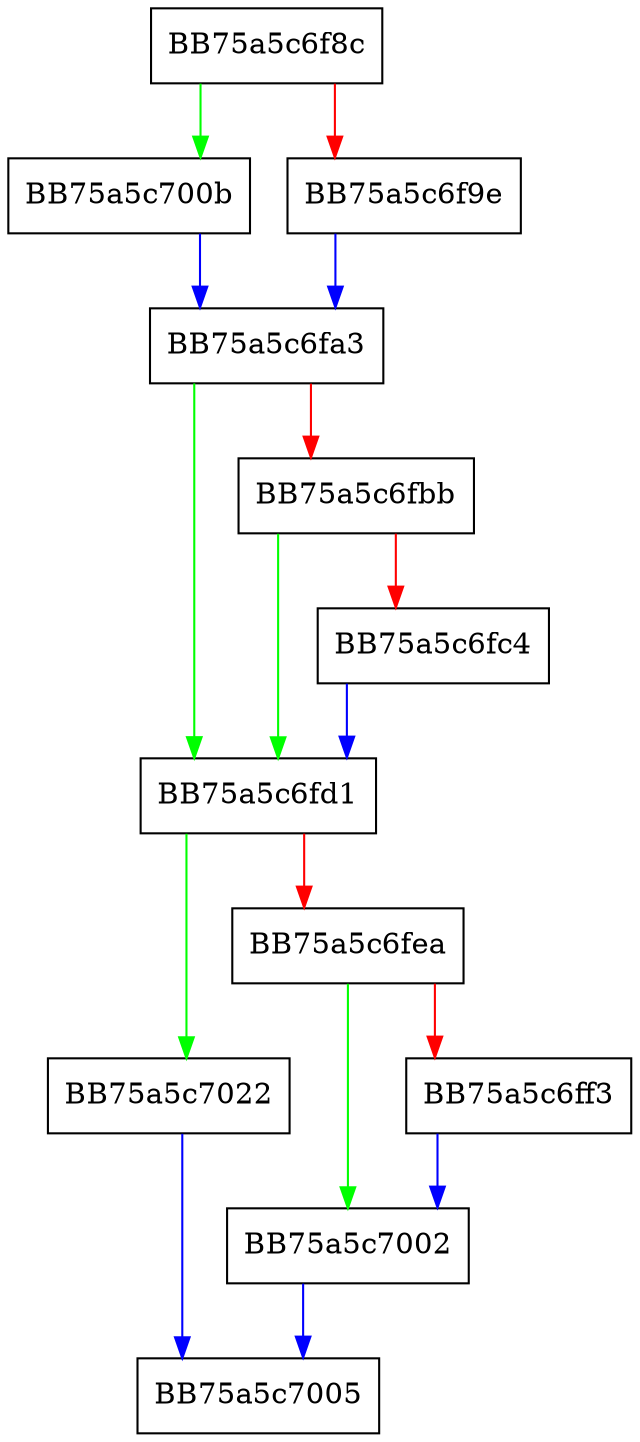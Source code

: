 digraph _Desired_grow_bucket_count {
  node [shape="box"];
  graph [splines=ortho];
  BB75a5c6f8c -> BB75a5c700b [color="green"];
  BB75a5c6f8c -> BB75a5c6f9e [color="red"];
  BB75a5c6f9e -> BB75a5c6fa3 [color="blue"];
  BB75a5c6fa3 -> BB75a5c6fd1 [color="green"];
  BB75a5c6fa3 -> BB75a5c6fbb [color="red"];
  BB75a5c6fbb -> BB75a5c6fd1 [color="green"];
  BB75a5c6fbb -> BB75a5c6fc4 [color="red"];
  BB75a5c6fc4 -> BB75a5c6fd1 [color="blue"];
  BB75a5c6fd1 -> BB75a5c7022 [color="green"];
  BB75a5c6fd1 -> BB75a5c6fea [color="red"];
  BB75a5c6fea -> BB75a5c7002 [color="green"];
  BB75a5c6fea -> BB75a5c6ff3 [color="red"];
  BB75a5c6ff3 -> BB75a5c7002 [color="blue"];
  BB75a5c7002 -> BB75a5c7005 [color="blue"];
  BB75a5c700b -> BB75a5c6fa3 [color="blue"];
  BB75a5c7022 -> BB75a5c7005 [color="blue"];
}